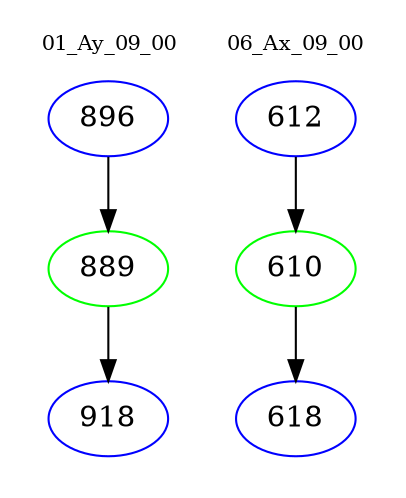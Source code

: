 digraph{
subgraph cluster_0 {
color = white
label = "01_Ay_09_00";
fontsize=10;
T0_896 [label="896", color="blue"]
T0_896 -> T0_889 [color="black"]
T0_889 [label="889", color="green"]
T0_889 -> T0_918 [color="black"]
T0_918 [label="918", color="blue"]
}
subgraph cluster_1 {
color = white
label = "06_Ax_09_00";
fontsize=10;
T1_612 [label="612", color="blue"]
T1_612 -> T1_610 [color="black"]
T1_610 [label="610", color="green"]
T1_610 -> T1_618 [color="black"]
T1_618 [label="618", color="blue"]
}
}
